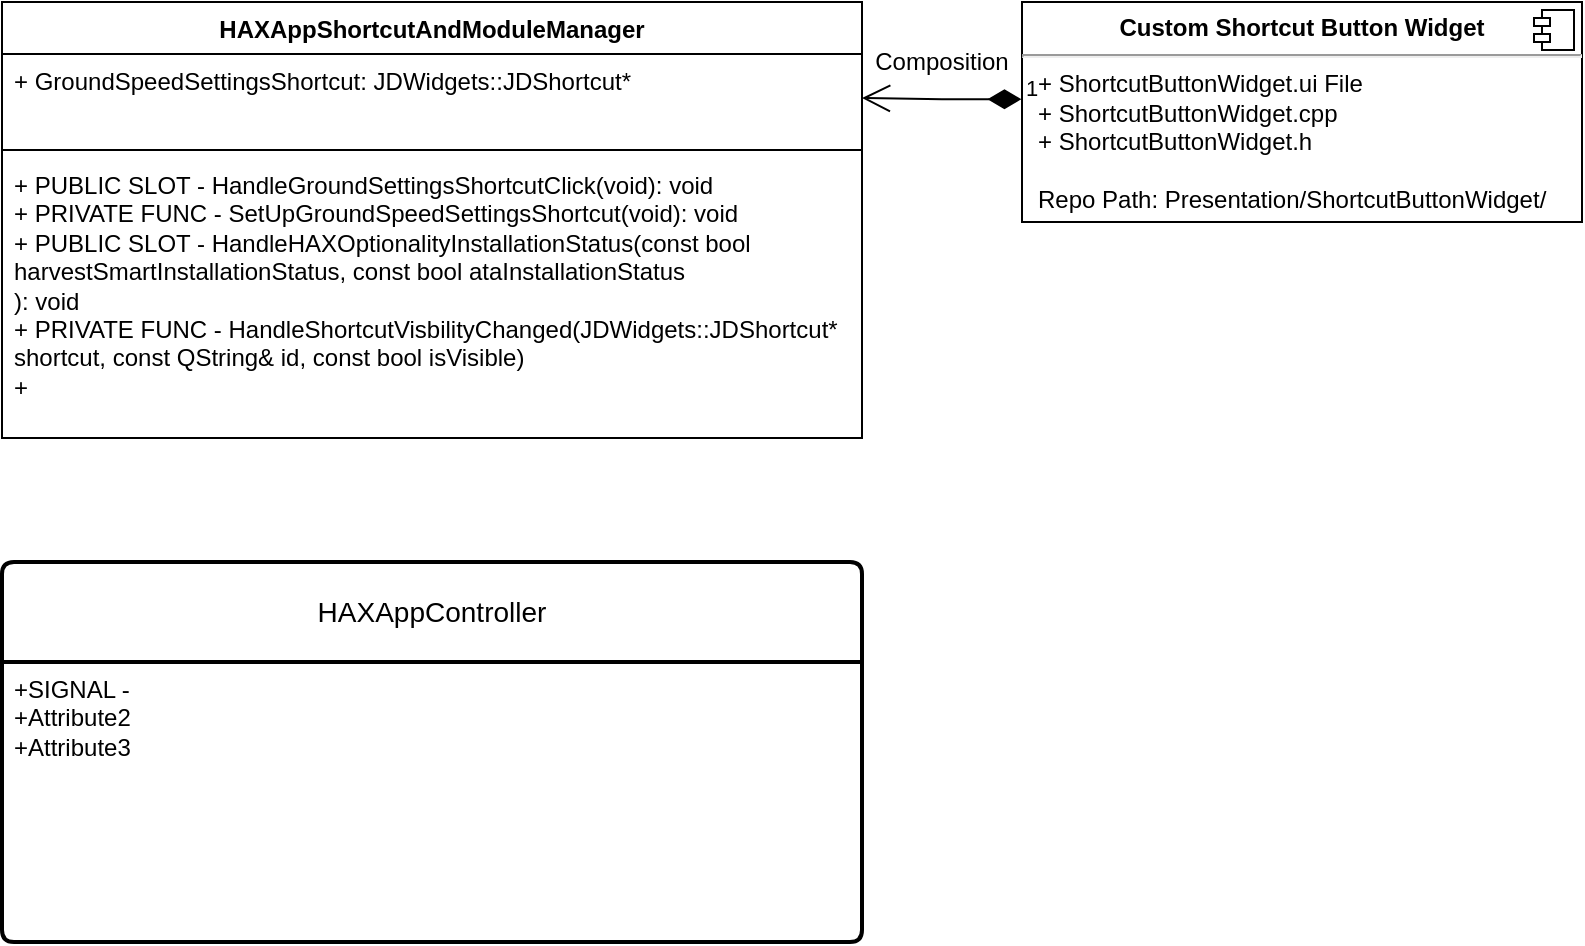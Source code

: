 <mxfile version="21.6.6" type="github">
  <diagram name="Page-1" id="CYjk6m-uVm8bVTd_lw2f">
    <mxGraphModel dx="986" dy="459" grid="1" gridSize="10" guides="1" tooltips="1" connect="1" arrows="1" fold="1" page="1" pageScale="1" pageWidth="850" pageHeight="1100" math="0" shadow="0">
      <root>
        <mxCell id="0" />
        <mxCell id="1" parent="0" />
        <mxCell id="DUSnBt2DZ8czqrWTQSeJ-1" value="HAXAppShortcutAndModuleManager" style="swimlane;fontStyle=1;align=center;verticalAlign=top;childLayout=stackLayout;horizontal=1;startSize=26;horizontalStack=0;resizeParent=1;resizeParentMax=0;resizeLast=0;collapsible=1;marginBottom=0;whiteSpace=wrap;html=1;" vertex="1" parent="1">
          <mxGeometry x="10" y="40" width="430" height="218" as="geometry" />
        </mxCell>
        <mxCell id="DUSnBt2DZ8czqrWTQSeJ-2" value="+ GroundSpeedSettingsShortcut: JDWidgets::JDShortcut*" style="text;strokeColor=none;fillColor=none;align=left;verticalAlign=top;spacingLeft=4;spacingRight=4;overflow=hidden;rotatable=0;points=[[0,0.5],[1,0.5]];portConstraint=eastwest;whiteSpace=wrap;html=1;" vertex="1" parent="DUSnBt2DZ8czqrWTQSeJ-1">
          <mxGeometry y="26" width="430" height="44" as="geometry" />
        </mxCell>
        <mxCell id="DUSnBt2DZ8czqrWTQSeJ-3" value="" style="line;strokeWidth=1;fillColor=none;align=left;verticalAlign=middle;spacingTop=-1;spacingLeft=3;spacingRight=3;rotatable=0;labelPosition=right;points=[];portConstraint=eastwest;strokeColor=inherit;" vertex="1" parent="DUSnBt2DZ8czqrWTQSeJ-1">
          <mxGeometry y="70" width="430" height="8" as="geometry" />
        </mxCell>
        <object label="+ PUBLIC SLOT - HandleGroundSettingsShortcutClick(void): void&lt;br&gt;+ PRIVATE FUNC - SetUpGroundSpeedSettingsShortcut(void): void&lt;br&gt;+ PUBLIC SLOT - HandleHAXOptionalityInstallationStatus(const bool harvestSmartInstallationStatus, const bool ataInstallationStatus&lt;br&gt;): void&lt;br&gt;+ PRIVATE FUNC - HandleShortcutVisbilityChanged(JDWidgets::JDShortcut* shortcut, const QString&amp;amp; id, const bool isVisible)&lt;br&gt;+&amp;nbsp;" SetUpGroundSpeedSettingsShortcut="sss" id="DUSnBt2DZ8czqrWTQSeJ-4">
          <mxCell style="text;strokeColor=none;fillColor=none;align=left;verticalAlign=top;spacingLeft=4;spacingRight=4;overflow=hidden;rotatable=0;points=[[0,0.5],[1,0.5]];portConstraint=eastwest;whiteSpace=wrap;html=1;" vertex="1" parent="DUSnBt2DZ8czqrWTQSeJ-1">
            <mxGeometry y="78" width="430" height="140" as="geometry" />
          </mxCell>
        </object>
        <mxCell id="DUSnBt2DZ8czqrWTQSeJ-5" value="&lt;p style=&quot;margin:0px;margin-top:6px;text-align:center;&quot;&gt;&lt;b&gt;Custom Shortcut Button Widget&lt;/b&gt;&lt;/p&gt;&lt;hr&gt;&lt;p style=&quot;margin:0px;margin-left:8px;&quot;&gt;+ ShortcutButtonWidget.ui File&lt;br&gt;+ ShortcutButtonWidget.cpp&lt;/p&gt;&lt;p style=&quot;margin:0px;margin-left:8px;&quot;&gt;+ ShortcutButtonWidget.h&lt;/p&gt;&lt;p style=&quot;margin:0px;margin-left:8px;&quot;&gt;&lt;br&gt;&lt;/p&gt;&lt;p style=&quot;margin:0px;margin-left:8px;&quot;&gt;Repo Path: Presentation/ShortcutButtonWidget/&lt;/p&gt;" style="align=left;overflow=fill;html=1;dropTarget=0;whiteSpace=wrap;" vertex="1" parent="1">
          <mxGeometry x="520" y="40" width="280" height="110" as="geometry" />
        </mxCell>
        <mxCell id="DUSnBt2DZ8czqrWTQSeJ-6" value="" style="shape=component;jettyWidth=8;jettyHeight=4;" vertex="1" parent="DUSnBt2DZ8czqrWTQSeJ-5">
          <mxGeometry x="1" width="20" height="20" relative="1" as="geometry">
            <mxPoint x="-24" y="4" as="offset" />
          </mxGeometry>
        </mxCell>
        <object label="1" id="DUSnBt2DZ8czqrWTQSeJ-9">
          <mxCell style="endArrow=open;html=1;endSize=12;startArrow=diamondThin;startSize=14;startFill=1;edgeStyle=orthogonalEdgeStyle;align=left;verticalAlign=bottom;rounded=0;entryX=1;entryY=0.5;entryDx=0;entryDy=0;exitX=-0.001;exitY=0.442;exitDx=0;exitDy=0;exitPerimeter=0;" edge="1" parent="1" source="DUSnBt2DZ8czqrWTQSeJ-5" target="DUSnBt2DZ8czqrWTQSeJ-2">
            <mxGeometry x="-1" y="3" relative="1" as="geometry">
              <mxPoint x="440" y="280" as="sourcePoint" />
              <mxPoint x="600" y="280" as="targetPoint" />
            </mxGeometry>
          </mxCell>
        </object>
        <UserObject label="Composition" placeholders="1" name="Variable" id="DUSnBt2DZ8czqrWTQSeJ-11">
          <mxCell style="text;html=1;strokeColor=none;fillColor=none;align=center;verticalAlign=middle;whiteSpace=wrap;overflow=hidden;" vertex="1" parent="1">
            <mxGeometry x="440" y="60" width="80" height="20" as="geometry" />
          </mxCell>
        </UserObject>
        <mxCell id="DUSnBt2DZ8czqrWTQSeJ-12" value="HAXAppController" style="swimlane;childLayout=stackLayout;horizontal=1;startSize=50;horizontalStack=0;rounded=1;fontSize=14;fontStyle=0;strokeWidth=2;resizeParent=0;resizeLast=1;shadow=0;dashed=0;align=center;arcSize=4;whiteSpace=wrap;html=1;" vertex="1" parent="1">
          <mxGeometry x="10" y="320" width="430" height="190" as="geometry" />
        </mxCell>
        <mxCell id="DUSnBt2DZ8czqrWTQSeJ-13" value="+SIGNAL -&amp;nbsp;&lt;br&gt;+Attribute2&lt;br&gt;+Attribute3" style="align=left;strokeColor=none;fillColor=none;spacingLeft=4;fontSize=12;verticalAlign=top;resizable=0;rotatable=0;part=1;html=1;" vertex="1" parent="DUSnBt2DZ8czqrWTQSeJ-12">
          <mxGeometry y="50" width="430" height="140" as="geometry" />
        </mxCell>
      </root>
    </mxGraphModel>
  </diagram>
</mxfile>
